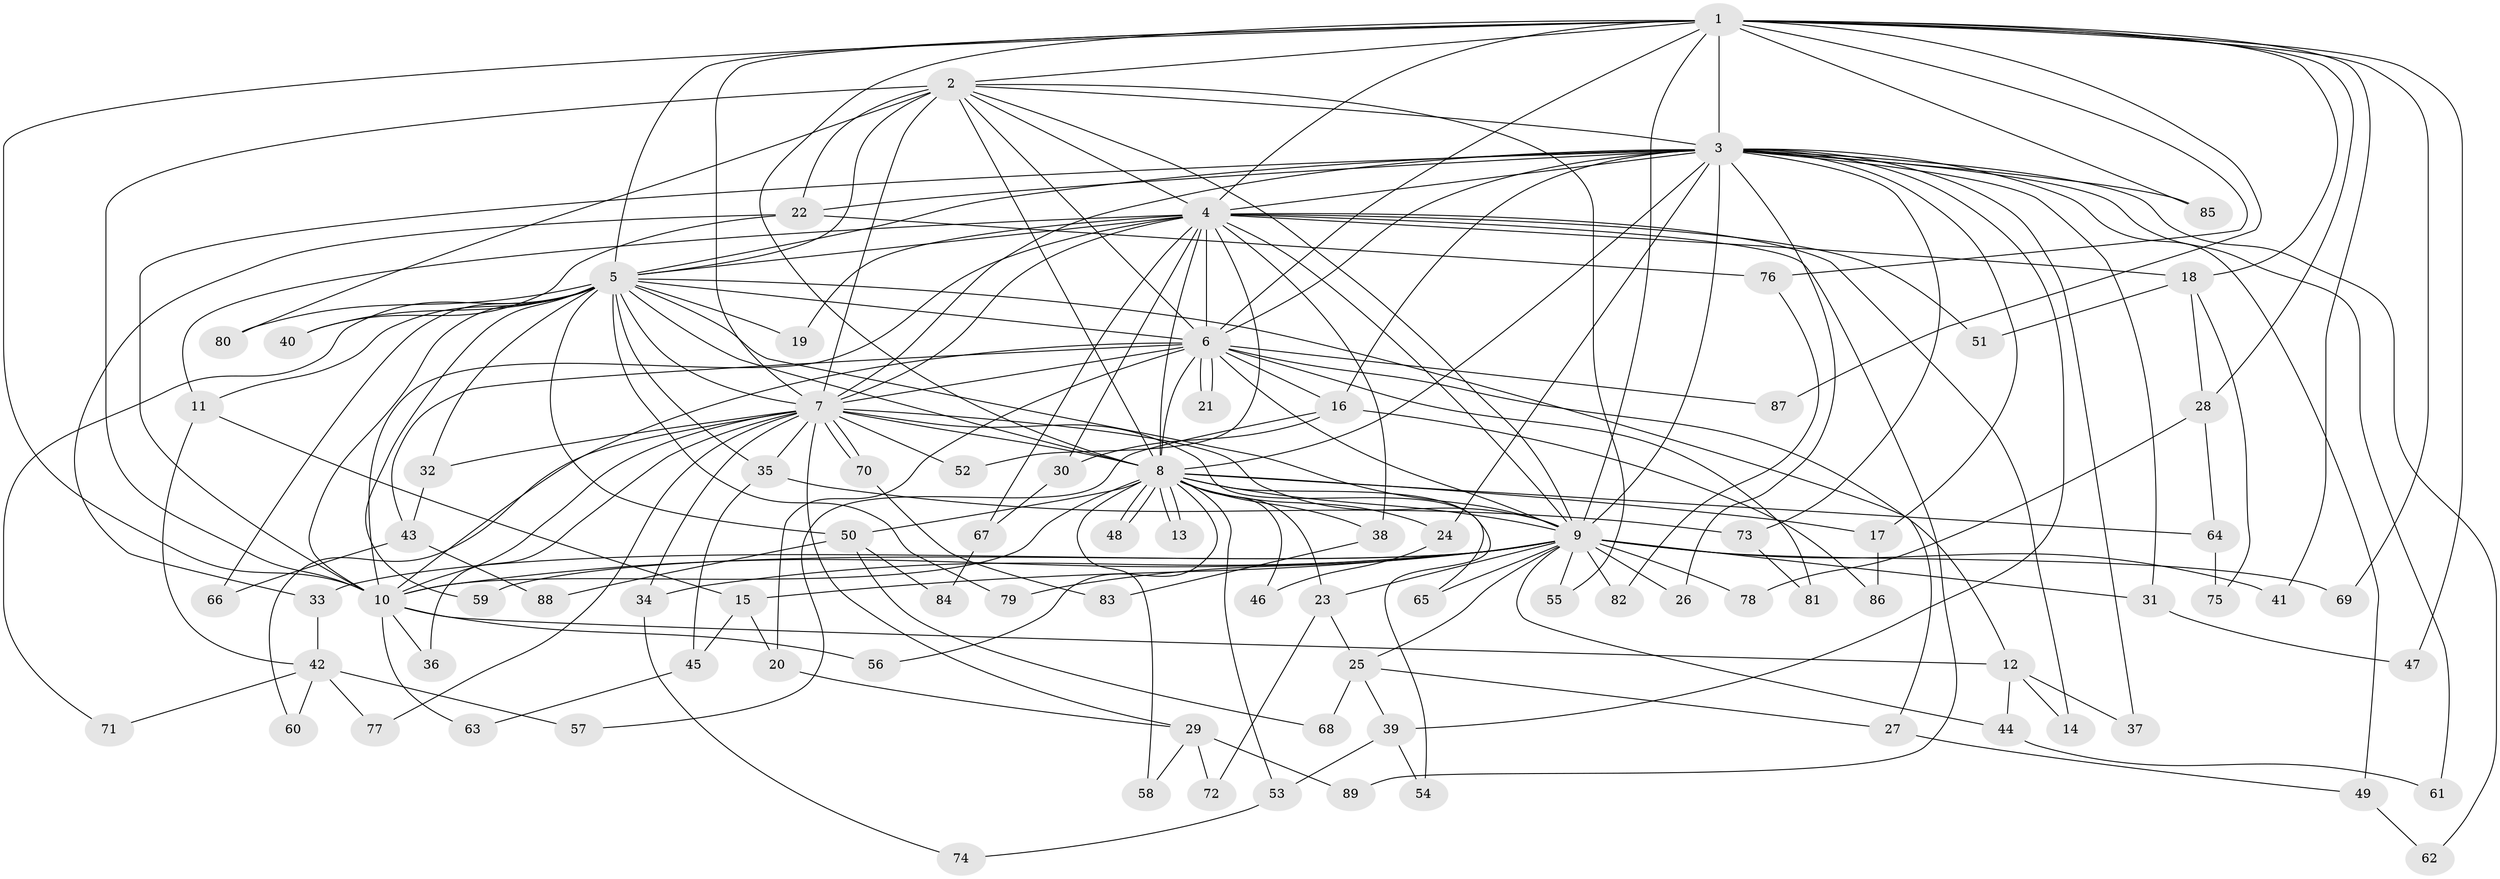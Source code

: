 // coarse degree distribution, {18: 0.014925373134328358, 9: 0.014925373134328358, 29: 0.014925373134328358, 17: 0.029850746268656716, 16: 0.014925373134328358, 24: 0.014925373134328358, 22: 0.014925373134328358, 6: 0.05970149253731343, 2: 0.5522388059701493, 5: 0.08955223880597014, 3: 0.14925373134328357, 4: 0.029850746268656716}
// Generated by graph-tools (version 1.1) at 2025/23/03/03/25 07:23:39]
// undirected, 89 vertices, 203 edges
graph export_dot {
graph [start="1"]
  node [color=gray90,style=filled];
  1;
  2;
  3;
  4;
  5;
  6;
  7;
  8;
  9;
  10;
  11;
  12;
  13;
  14;
  15;
  16;
  17;
  18;
  19;
  20;
  21;
  22;
  23;
  24;
  25;
  26;
  27;
  28;
  29;
  30;
  31;
  32;
  33;
  34;
  35;
  36;
  37;
  38;
  39;
  40;
  41;
  42;
  43;
  44;
  45;
  46;
  47;
  48;
  49;
  50;
  51;
  52;
  53;
  54;
  55;
  56;
  57;
  58;
  59;
  60;
  61;
  62;
  63;
  64;
  65;
  66;
  67;
  68;
  69;
  70;
  71;
  72;
  73;
  74;
  75;
  76;
  77;
  78;
  79;
  80;
  81;
  82;
  83;
  84;
  85;
  86;
  87;
  88;
  89;
  1 -- 2;
  1 -- 3;
  1 -- 4;
  1 -- 5;
  1 -- 6;
  1 -- 7;
  1 -- 8;
  1 -- 9;
  1 -- 10;
  1 -- 18;
  1 -- 28;
  1 -- 41;
  1 -- 47;
  1 -- 69;
  1 -- 76;
  1 -- 85;
  1 -- 87;
  2 -- 3;
  2 -- 4;
  2 -- 5;
  2 -- 6;
  2 -- 7;
  2 -- 8;
  2 -- 9;
  2 -- 10;
  2 -- 22;
  2 -- 55;
  2 -- 80;
  3 -- 4;
  3 -- 5;
  3 -- 6;
  3 -- 7;
  3 -- 8;
  3 -- 9;
  3 -- 10;
  3 -- 16;
  3 -- 17;
  3 -- 22;
  3 -- 24;
  3 -- 26;
  3 -- 31;
  3 -- 37;
  3 -- 39;
  3 -- 49;
  3 -- 61;
  3 -- 62;
  3 -- 73;
  3 -- 85;
  4 -- 5;
  4 -- 6;
  4 -- 7;
  4 -- 8;
  4 -- 9;
  4 -- 10;
  4 -- 11;
  4 -- 14;
  4 -- 18;
  4 -- 19;
  4 -- 30;
  4 -- 38;
  4 -- 51;
  4 -- 52;
  4 -- 67;
  4 -- 89;
  5 -- 6;
  5 -- 7;
  5 -- 8;
  5 -- 9;
  5 -- 10;
  5 -- 11;
  5 -- 19;
  5 -- 27;
  5 -- 32;
  5 -- 35;
  5 -- 40;
  5 -- 50;
  5 -- 59;
  5 -- 66;
  5 -- 71;
  5 -- 79;
  5 -- 80;
  6 -- 7;
  6 -- 8;
  6 -- 9;
  6 -- 10;
  6 -- 12;
  6 -- 16;
  6 -- 20;
  6 -- 21;
  6 -- 21;
  6 -- 43;
  6 -- 81;
  6 -- 87;
  7 -- 8;
  7 -- 9;
  7 -- 10;
  7 -- 29;
  7 -- 32;
  7 -- 34;
  7 -- 35;
  7 -- 36;
  7 -- 52;
  7 -- 54;
  7 -- 60;
  7 -- 70;
  7 -- 70;
  7 -- 77;
  8 -- 9;
  8 -- 10;
  8 -- 13;
  8 -- 13;
  8 -- 17;
  8 -- 23;
  8 -- 24;
  8 -- 38;
  8 -- 46;
  8 -- 48;
  8 -- 48;
  8 -- 50;
  8 -- 53;
  8 -- 56;
  8 -- 58;
  8 -- 64;
  8 -- 65;
  9 -- 10;
  9 -- 15;
  9 -- 23;
  9 -- 25;
  9 -- 26;
  9 -- 31;
  9 -- 33;
  9 -- 34;
  9 -- 41;
  9 -- 44;
  9 -- 55;
  9 -- 59;
  9 -- 65;
  9 -- 69;
  9 -- 78;
  9 -- 79;
  9 -- 82;
  10 -- 12;
  10 -- 36;
  10 -- 56;
  10 -- 63;
  11 -- 15;
  11 -- 42;
  12 -- 14;
  12 -- 37;
  12 -- 44;
  15 -- 20;
  15 -- 45;
  16 -- 30;
  16 -- 57;
  16 -- 86;
  17 -- 86;
  18 -- 28;
  18 -- 51;
  18 -- 75;
  20 -- 29;
  22 -- 33;
  22 -- 40;
  22 -- 76;
  23 -- 25;
  23 -- 72;
  24 -- 46;
  25 -- 27;
  25 -- 39;
  25 -- 68;
  27 -- 49;
  28 -- 64;
  28 -- 78;
  29 -- 58;
  29 -- 72;
  29 -- 89;
  30 -- 67;
  31 -- 47;
  32 -- 43;
  33 -- 42;
  34 -- 74;
  35 -- 45;
  35 -- 73;
  38 -- 83;
  39 -- 53;
  39 -- 54;
  42 -- 57;
  42 -- 60;
  42 -- 71;
  42 -- 77;
  43 -- 66;
  43 -- 88;
  44 -- 61;
  45 -- 63;
  49 -- 62;
  50 -- 68;
  50 -- 84;
  50 -- 88;
  53 -- 74;
  64 -- 75;
  67 -- 84;
  70 -- 83;
  73 -- 81;
  76 -- 82;
}
